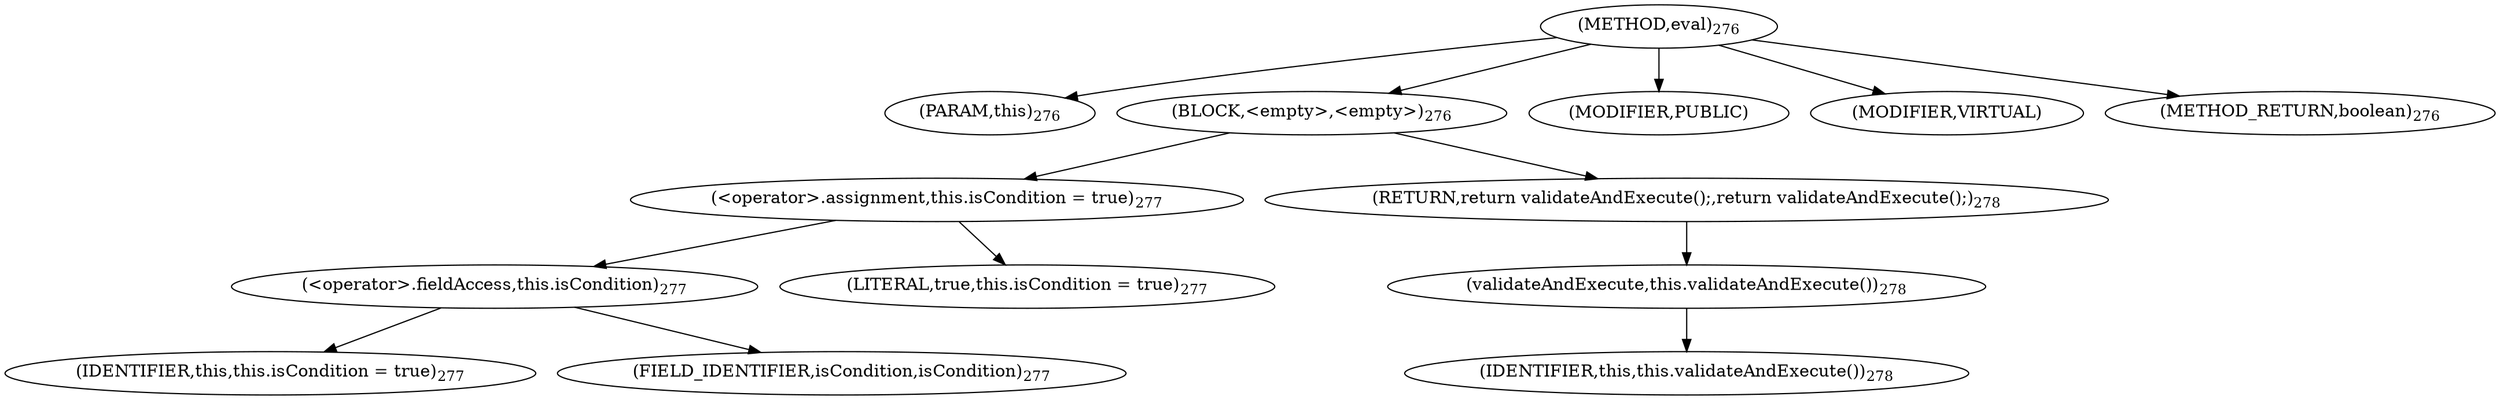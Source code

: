 digraph "eval" {  
"269" [label = <(METHOD,eval)<SUB>276</SUB>> ]
"27" [label = <(PARAM,this)<SUB>276</SUB>> ]
"270" [label = <(BLOCK,&lt;empty&gt;,&lt;empty&gt;)<SUB>276</SUB>> ]
"271" [label = <(&lt;operator&gt;.assignment,this.isCondition = true)<SUB>277</SUB>> ]
"272" [label = <(&lt;operator&gt;.fieldAccess,this.isCondition)<SUB>277</SUB>> ]
"273" [label = <(IDENTIFIER,this,this.isCondition = true)<SUB>277</SUB>> ]
"274" [label = <(FIELD_IDENTIFIER,isCondition,isCondition)<SUB>277</SUB>> ]
"275" [label = <(LITERAL,true,this.isCondition = true)<SUB>277</SUB>> ]
"276" [label = <(RETURN,return validateAndExecute();,return validateAndExecute();)<SUB>278</SUB>> ]
"277" [label = <(validateAndExecute,this.validateAndExecute())<SUB>278</SUB>> ]
"26" [label = <(IDENTIFIER,this,this.validateAndExecute())<SUB>278</SUB>> ]
"278" [label = <(MODIFIER,PUBLIC)> ]
"279" [label = <(MODIFIER,VIRTUAL)> ]
"280" [label = <(METHOD_RETURN,boolean)<SUB>276</SUB>> ]
  "269" -> "27" 
  "269" -> "270" 
  "269" -> "278" 
  "269" -> "279" 
  "269" -> "280" 
  "270" -> "271" 
  "270" -> "276" 
  "271" -> "272" 
  "271" -> "275" 
  "272" -> "273" 
  "272" -> "274" 
  "276" -> "277" 
  "277" -> "26" 
}
